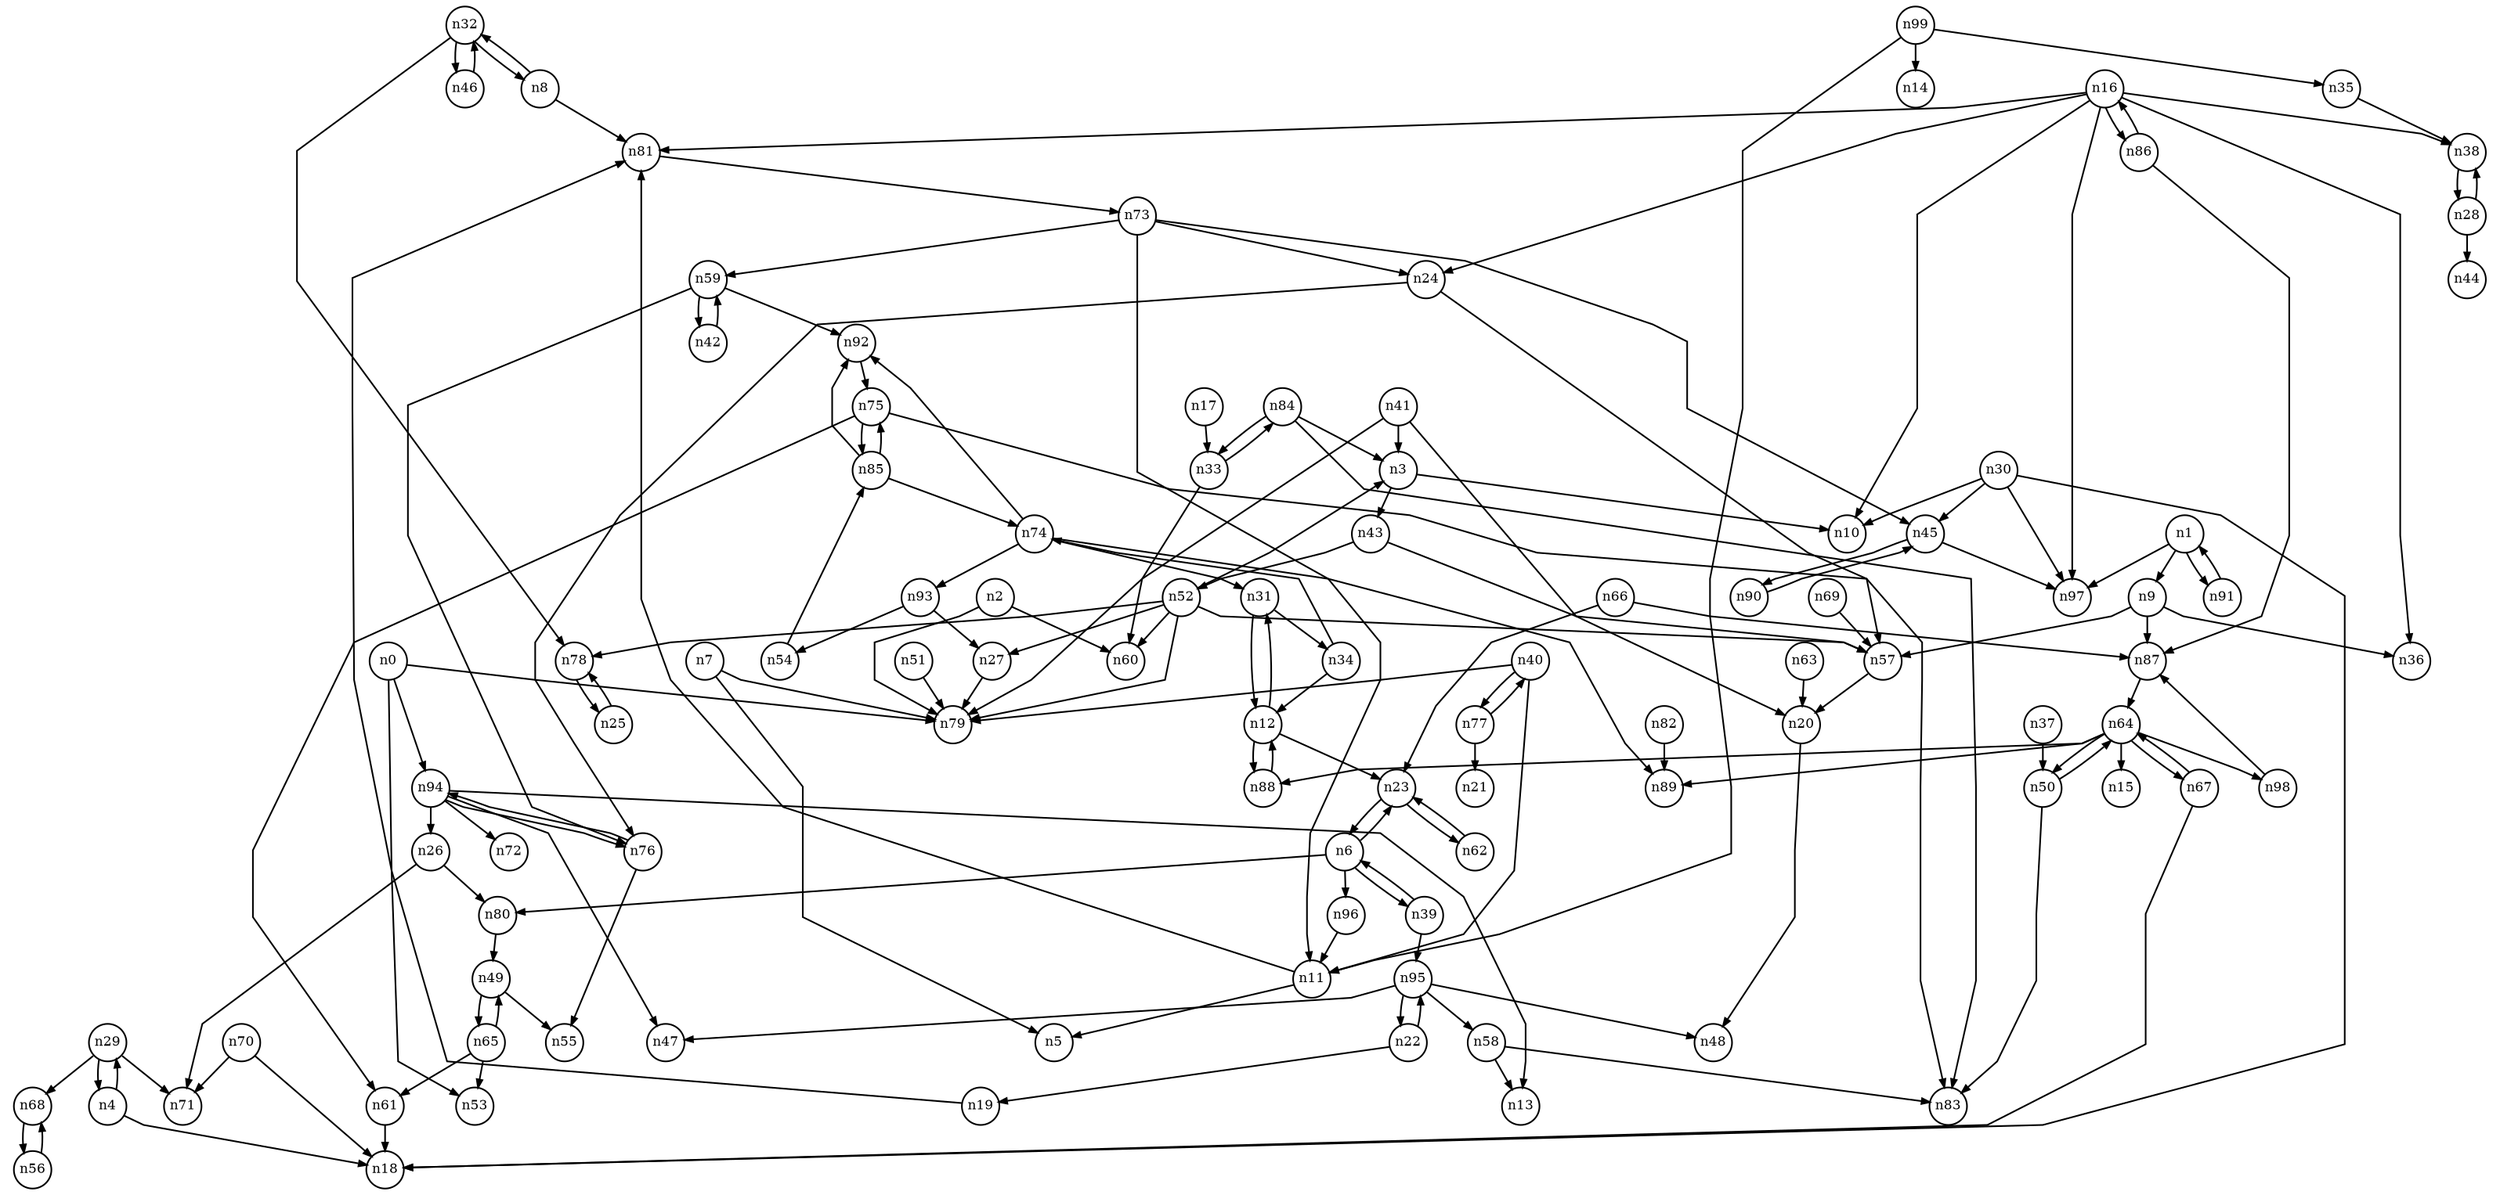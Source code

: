 digraph G{
splines=polyline;
ranksep=0.22;
nodesep=0.22;
nodesize=0.32;
fontsize=8
edge [arrowsize=0.5]
node [fontsize=8 shape=circle width=0.32 fixedsize=shape];

n0 -> n53
n0 -> n79
n0 -> n94
n94 -> n13
n94 -> n26
n94 -> n47
n94 -> n72
n94 -> n76
n9 -> n36
n9 -> n57
n9 -> n87
n1 -> n9
n1 -> n91
n1 -> n97
n91 -> n1
n2 -> n60
n2 -> n79
n3 -> n10
n3 -> n43
n4 -> n18
n4 -> n29
n23 -> n62
n23 -> n6
n6 -> n23
n6 -> n39
n6 -> n80
n6 -> n96
n39 -> n95
n39 -> n6
n80 -> n49
n96 -> n11
n7 -> n5
n7 -> n79
n81 -> n73
n8 -> n81
n8 -> n32
n57 -> n20
n87 -> n64
n11 -> n5
n11 -> n81
n12 -> n23
n12 -> n31
n12 -> n88
n31 -> n34
n31 -> n12
n88 -> n12
n16 -> n10
n16 -> n24
n16 -> n36
n16 -> n38
n16 -> n81
n16 -> n86
n16 -> n97
n24 -> n57
n24 -> n76
n38 -> n28
n86 -> n87
n86 -> n16
n33 -> n60
n33 -> n84
n17 -> n33
n19 -> n81
n20 -> n48
n22 -> n19
n22 -> n95
n95 -> n47
n95 -> n48
n95 -> n58
n95 -> n22
n62 -> n23
n76 -> n55
n76 -> n94
n26 -> n71
n26 -> n80
n27 -> n79
n28 -> n44
n28 -> n38
n29 -> n4
n29 -> n68
n29 -> n71
n68 -> n56
n30 -> n10
n30 -> n18
n30 -> n45
n30 -> n97
n45 -> n90
n45 -> n97
n34 -> n74
n34 -> n12
n32 -> n8
n32 -> n46
n32 -> n78
n46 -> n32
n78 -> n25
n74 -> n89
n74 -> n92
n74 -> n93
n74 -> n31
n35 -> n38
n50 -> n83
n50 -> n64
n37 -> n50
n40 -> n11
n40 -> n77
n40 -> n79
n77 -> n21
n77 -> n40
n41 -> n3
n41 -> n20
n41 -> n79
n52 -> n3
n52 -> n27
n52 -> n57
n52 -> n60
n52 -> n78
n52 -> n79
n43 -> n52
n43 -> n57
n90 -> n45
n49 -> n55
n49 -> n65
n51 -> n79
n56 -> n68
n58 -> n13
n58 -> n83
n42 -> n59
n59 -> n42
n59 -> n76
n59 -> n92
n92 -> n75
n61 -> n18
n63 -> n20
n64 -> n15
n64 -> n50
n64 -> n67
n64 -> n88
n64 -> n89
n64 -> n98
n67 -> n18
n67 -> n64
n98 -> n87
n65 -> n49
n65 -> n53
n65 -> n61
n66 -> n23
n66 -> n87
n69 -> n57
n70 -> n18
n70 -> n71
n73 -> n11
n73 -> n24
n73 -> n45
n73 -> n59
n93 -> n27
n93 -> n54
n75 -> n61
n75 -> n83
n75 -> n85
n85 -> n74
n85 -> n92
n85 -> n75
n25 -> n78
n82 -> n89
n84 -> n3
n84 -> n33
n84 -> n83
n54 -> n85
n99 -> n11
n99 -> n14
n99 -> n35
}
